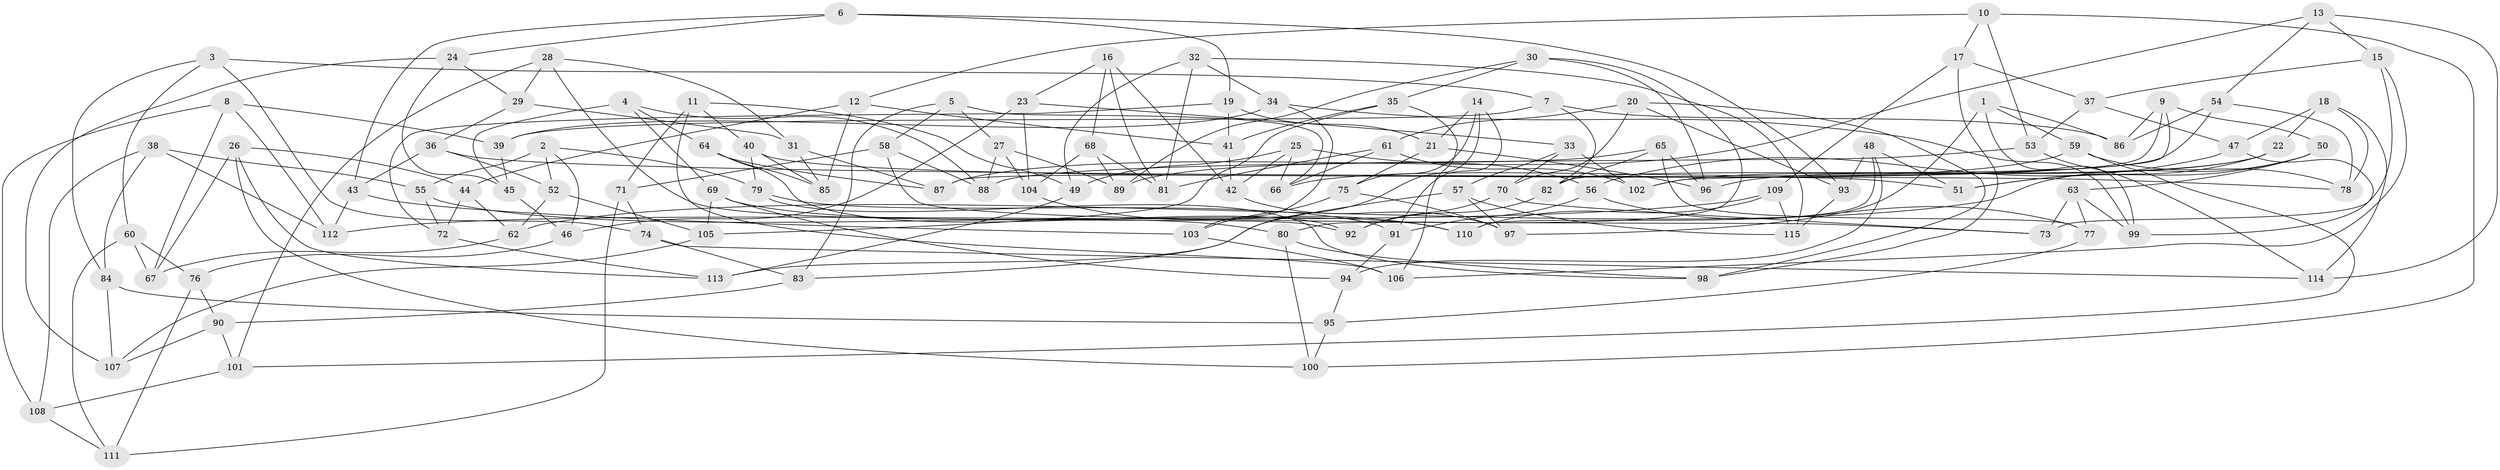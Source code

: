 // Generated by graph-tools (version 1.1) at 2025/57/03/09/25 04:57:42]
// undirected, 115 vertices, 230 edges
graph export_dot {
graph [start="1"]
  node [color=gray90,style=filled];
  1;
  2;
  3;
  4;
  5;
  6;
  7;
  8;
  9;
  10;
  11;
  12;
  13;
  14;
  15;
  16;
  17;
  18;
  19;
  20;
  21;
  22;
  23;
  24;
  25;
  26;
  27;
  28;
  29;
  30;
  31;
  32;
  33;
  34;
  35;
  36;
  37;
  38;
  39;
  40;
  41;
  42;
  43;
  44;
  45;
  46;
  47;
  48;
  49;
  50;
  51;
  52;
  53;
  54;
  55;
  56;
  57;
  58;
  59;
  60;
  61;
  62;
  63;
  64;
  65;
  66;
  67;
  68;
  69;
  70;
  71;
  72;
  73;
  74;
  75;
  76;
  77;
  78;
  79;
  80;
  81;
  82;
  83;
  84;
  85;
  86;
  87;
  88;
  89;
  90;
  91;
  92;
  93;
  94;
  95;
  96;
  97;
  98;
  99;
  100;
  101;
  102;
  103;
  104;
  105;
  106;
  107;
  108;
  109;
  110;
  111;
  112;
  113;
  114;
  115;
  1 -- 99;
  1 -- 97;
  1 -- 86;
  1 -- 59;
  2 -- 79;
  2 -- 52;
  2 -- 55;
  2 -- 46;
  3 -- 74;
  3 -- 84;
  3 -- 60;
  3 -- 7;
  4 -- 69;
  4 -- 45;
  4 -- 88;
  4 -- 64;
  5 -- 83;
  5 -- 58;
  5 -- 66;
  5 -- 27;
  6 -- 19;
  6 -- 93;
  6 -- 24;
  6 -- 43;
  7 -- 86;
  7 -- 82;
  7 -- 39;
  8 -- 108;
  8 -- 39;
  8 -- 112;
  8 -- 67;
  9 -- 102;
  9 -- 50;
  9 -- 87;
  9 -- 86;
  10 -- 100;
  10 -- 12;
  10 -- 53;
  10 -- 17;
  11 -- 106;
  11 -- 49;
  11 -- 71;
  11 -- 40;
  12 -- 44;
  12 -- 85;
  12 -- 41;
  13 -- 15;
  13 -- 87;
  13 -- 54;
  13 -- 114;
  14 -- 21;
  14 -- 83;
  14 -- 75;
  14 -- 91;
  15 -- 37;
  15 -- 73;
  15 -- 106;
  16 -- 23;
  16 -- 68;
  16 -- 42;
  16 -- 81;
  17 -- 37;
  17 -- 98;
  17 -- 109;
  18 -- 47;
  18 -- 22;
  18 -- 114;
  18 -- 78;
  19 -- 72;
  19 -- 41;
  19 -- 21;
  20 -- 61;
  20 -- 98;
  20 -- 93;
  20 -- 70;
  21 -- 75;
  21 -- 96;
  22 -- 96;
  22 -- 51;
  22 -- 102;
  23 -- 33;
  23 -- 46;
  23 -- 104;
  24 -- 29;
  24 -- 107;
  24 -- 45;
  25 -- 56;
  25 -- 49;
  25 -- 66;
  25 -- 42;
  26 -- 113;
  26 -- 67;
  26 -- 100;
  26 -- 44;
  27 -- 104;
  27 -- 88;
  27 -- 89;
  28 -- 29;
  28 -- 31;
  28 -- 101;
  28 -- 92;
  29 -- 31;
  29 -- 36;
  30 -- 80;
  30 -- 96;
  30 -- 35;
  30 -- 89;
  31 -- 85;
  31 -- 87;
  32 -- 49;
  32 -- 34;
  32 -- 115;
  32 -- 81;
  33 -- 102;
  33 -- 70;
  33 -- 57;
  34 -- 103;
  34 -- 39;
  34 -- 99;
  35 -- 41;
  35 -- 106;
  35 -- 105;
  36 -- 43;
  36 -- 52;
  36 -- 78;
  37 -- 53;
  37 -- 47;
  38 -- 84;
  38 -- 112;
  38 -- 55;
  38 -- 108;
  39 -- 45;
  40 -- 79;
  40 -- 85;
  40 -- 51;
  41 -- 42;
  42 -- 97;
  43 -- 112;
  43 -- 103;
  44 -- 62;
  44 -- 72;
  45 -- 46;
  46 -- 76;
  47 -- 56;
  47 -- 99;
  48 -- 110;
  48 -- 94;
  48 -- 51;
  48 -- 93;
  49 -- 113;
  50 -- 51;
  50 -- 63;
  50 -- 62;
  52 -- 62;
  52 -- 105;
  53 -- 88;
  53 -- 114;
  54 -- 78;
  54 -- 86;
  54 -- 82;
  55 -- 72;
  55 -- 80;
  56 -- 77;
  56 -- 91;
  57 -- 115;
  57 -- 113;
  57 -- 97;
  58 -- 73;
  58 -- 71;
  58 -- 88;
  59 -- 101;
  59 -- 78;
  59 -- 66;
  60 -- 76;
  60 -- 111;
  60 -- 67;
  61 -- 102;
  61 -- 81;
  61 -- 66;
  62 -- 67;
  63 -- 77;
  63 -- 99;
  63 -- 73;
  64 -- 87;
  64 -- 92;
  64 -- 85;
  65 -- 82;
  65 -- 89;
  65 -- 77;
  65 -- 96;
  68 -- 81;
  68 -- 104;
  68 -- 89;
  69 -- 94;
  69 -- 105;
  69 -- 110;
  70 -- 73;
  70 -- 92;
  71 -- 111;
  71 -- 74;
  72 -- 113;
  74 -- 114;
  74 -- 83;
  75 -- 103;
  75 -- 97;
  76 -- 111;
  76 -- 90;
  77 -- 95;
  79 -- 98;
  79 -- 91;
  80 -- 100;
  80 -- 98;
  82 -- 92;
  83 -- 90;
  84 -- 95;
  84 -- 107;
  90 -- 107;
  90 -- 101;
  91 -- 94;
  93 -- 115;
  94 -- 95;
  95 -- 100;
  101 -- 108;
  103 -- 106;
  104 -- 110;
  105 -- 107;
  108 -- 111;
  109 -- 110;
  109 -- 115;
  109 -- 112;
}
